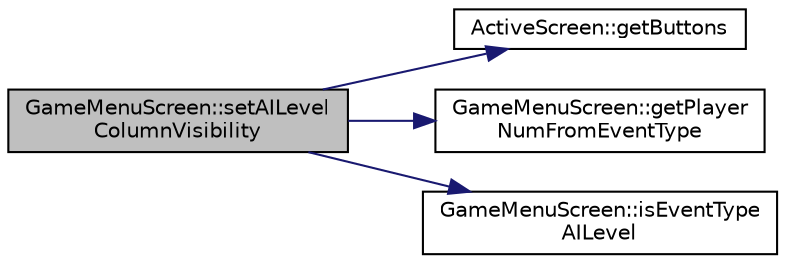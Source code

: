 digraph "GameMenuScreen::setAILevelColumnVisibility"
{
 // LATEX_PDF_SIZE
  edge [fontname="Helvetica",fontsize="10",labelfontname="Helvetica",labelfontsize="10"];
  node [fontname="Helvetica",fontsize="10",shape=record];
  rankdir="LR";
  Node1 [label="GameMenuScreen::setAILevel\lColumnVisibility",height=0.2,width=0.4,color="black", fillcolor="grey75", style="filled", fontcolor="black",tooltip=" "];
  Node1 -> Node2 [color="midnightblue",fontsize="10",style="solid",fontname="Helvetica"];
  Node2 [label="ActiveScreen::getButtons",height=0.2,width=0.4,color="black", fillcolor="white", style="filled",URL="$class_active_screen.html#aefe54d9a04210b2985890f3657974484",tooltip=" "];
  Node1 -> Node3 [color="midnightblue",fontsize="10",style="solid",fontname="Helvetica"];
  Node3 [label="GameMenuScreen::getPlayer\lNumFromEventType",height=0.2,width=0.4,color="black", fillcolor="white", style="filled",URL="$class_game_menu_screen.html#a974eb5076298fbba7e4d6b577f74e888",tooltip=" "];
  Node1 -> Node4 [color="midnightblue",fontsize="10",style="solid",fontname="Helvetica"];
  Node4 [label="GameMenuScreen::isEventType\lAILevel",height=0.2,width=0.4,color="black", fillcolor="white", style="filled",URL="$class_game_menu_screen.html#a8734e38603d1886079ff185c5aa399bc",tooltip=" "];
}
